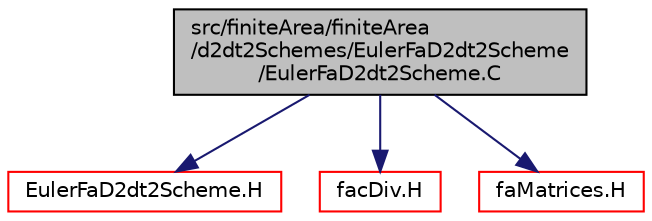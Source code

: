digraph "src/finiteArea/finiteArea/d2dt2Schemes/EulerFaD2dt2Scheme/EulerFaD2dt2Scheme.C"
{
  bgcolor="transparent";
  edge [fontname="Helvetica",fontsize="10",labelfontname="Helvetica",labelfontsize="10"];
  node [fontname="Helvetica",fontsize="10",shape=record];
  Node1 [label="src/finiteArea/finiteArea\l/d2dt2Schemes/EulerFaD2dt2Scheme\l/EulerFaD2dt2Scheme.C",height=0.2,width=0.4,color="black", fillcolor="grey75", style="filled" fontcolor="black"];
  Node1 -> Node2 [color="midnightblue",fontsize="10",style="solid",fontname="Helvetica"];
  Node2 [label="EulerFaD2dt2Scheme.H",height=0.2,width=0.4,color="red",URL="$EulerFaD2dt2Scheme_8H.html"];
  Node1 -> Node3 [color="midnightblue",fontsize="10",style="solid",fontname="Helvetica"];
  Node3 [label="facDiv.H",height=0.2,width=0.4,color="red",URL="$facDiv_8H.html",tooltip="Calculate the divergence of the given field. "];
  Node1 -> Node4 [color="midnightblue",fontsize="10",style="solid",fontname="Helvetica"];
  Node4 [label="faMatrices.H",height=0.2,width=0.4,color="red",URL="$faMatrices_8H.html"];
}

